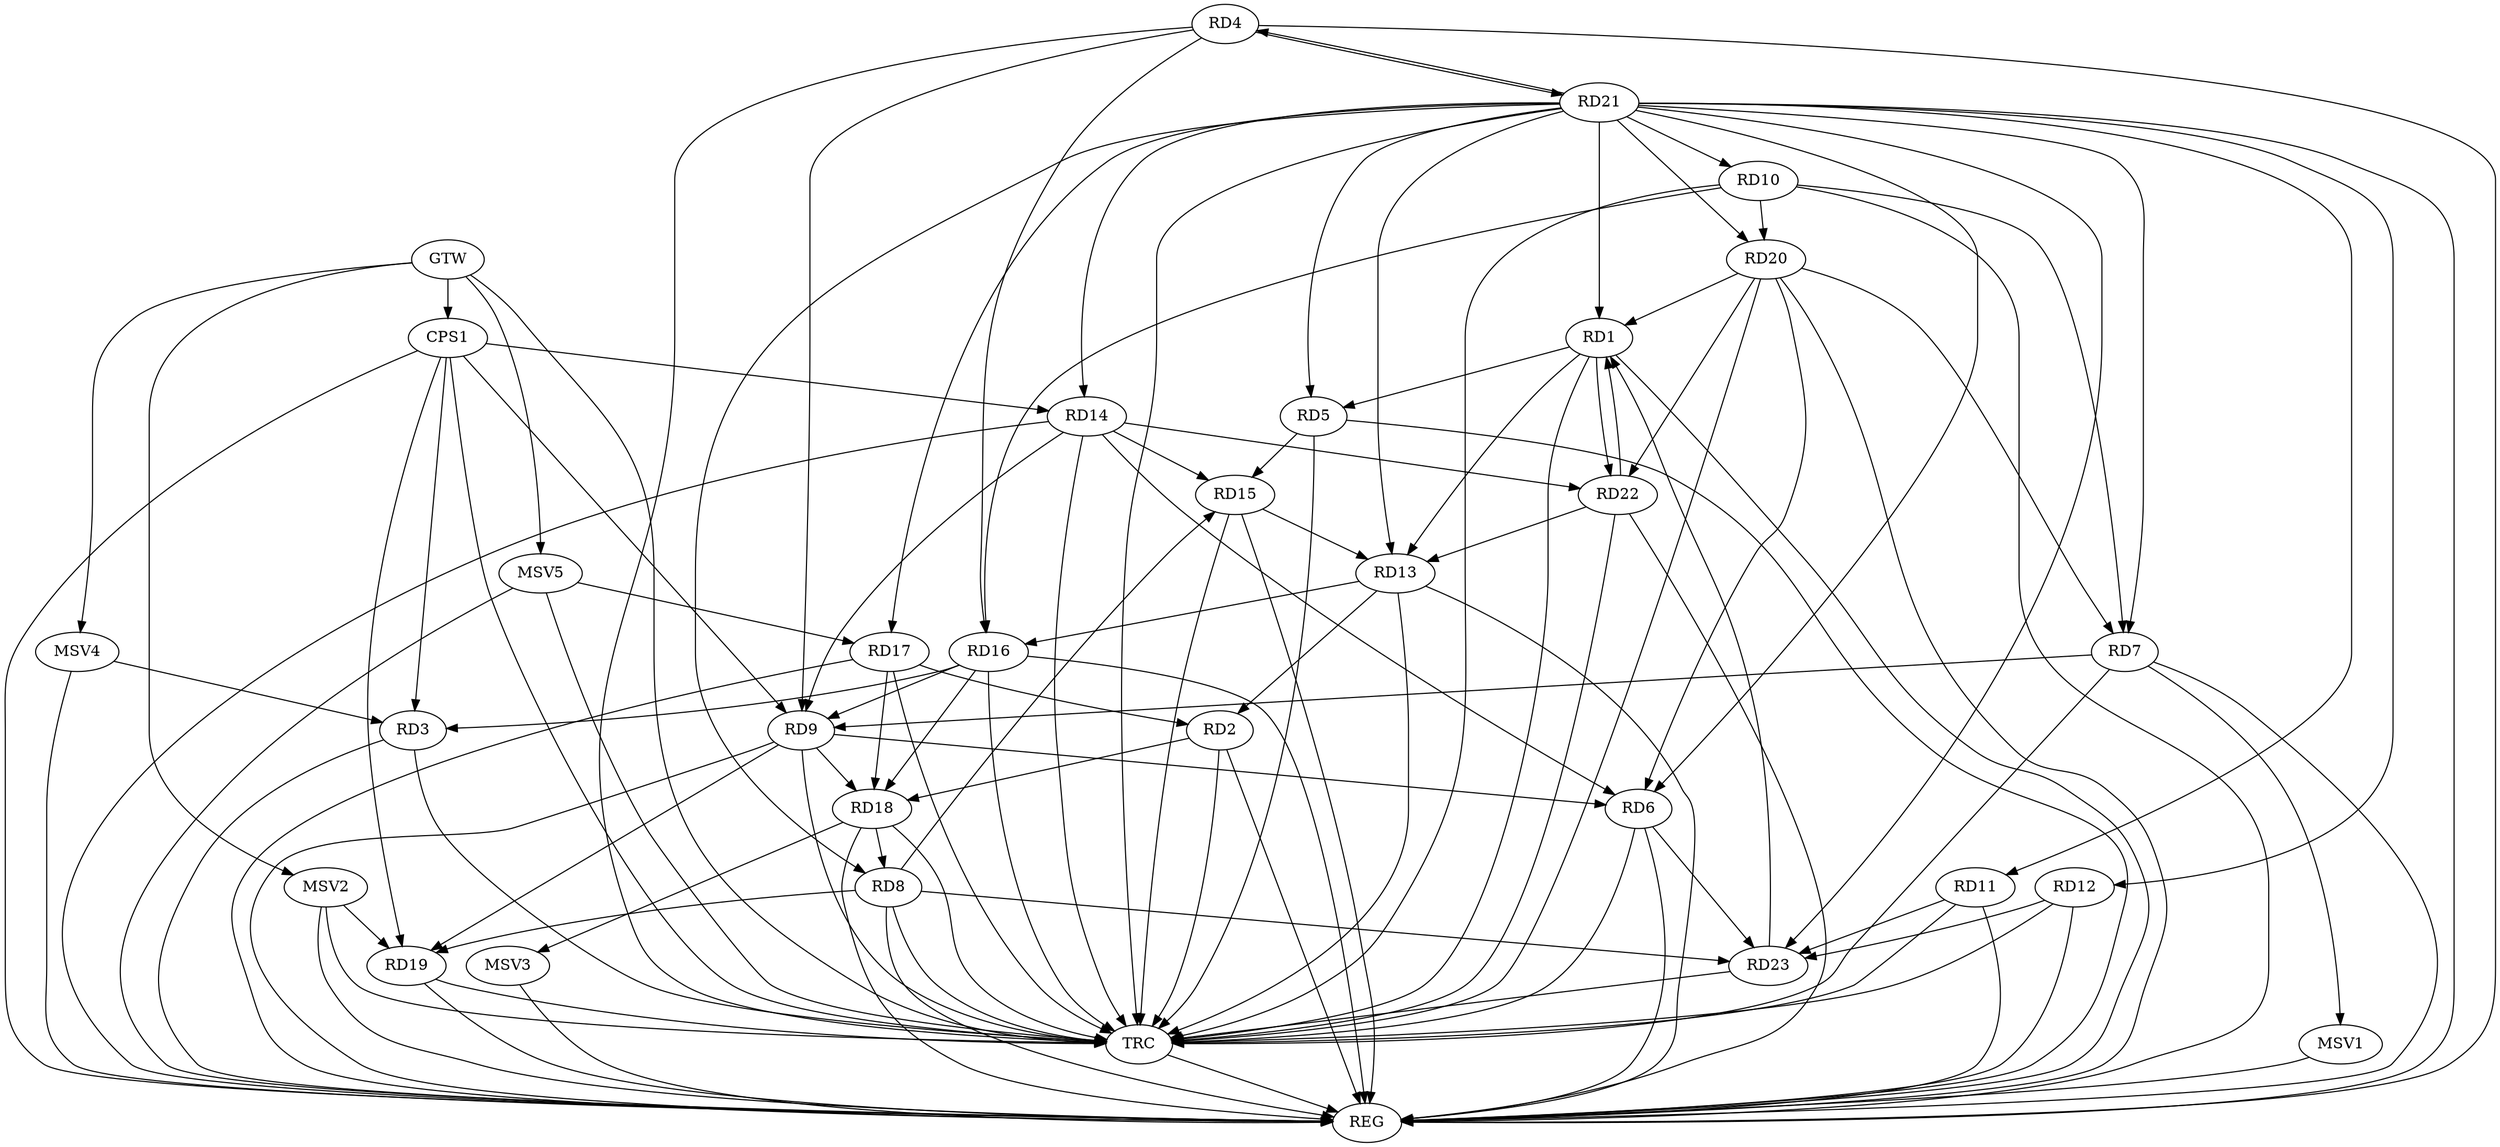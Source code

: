 strict digraph G {
  RD1 [ label="RD1" ];
  RD2 [ label="RD2" ];
  RD3 [ label="RD3" ];
  RD4 [ label="RD4" ];
  RD5 [ label="RD5" ];
  RD6 [ label="RD6" ];
  RD7 [ label="RD7" ];
  RD8 [ label="RD8" ];
  RD9 [ label="RD9" ];
  RD10 [ label="RD10" ];
  RD11 [ label="RD11" ];
  RD12 [ label="RD12" ];
  RD13 [ label="RD13" ];
  RD14 [ label="RD14" ];
  RD15 [ label="RD15" ];
  RD16 [ label="RD16" ];
  RD17 [ label="RD17" ];
  RD18 [ label="RD18" ];
  RD19 [ label="RD19" ];
  RD20 [ label="RD20" ];
  RD21 [ label="RD21" ];
  RD22 [ label="RD22" ];
  RD23 [ label="RD23" ];
  CPS1 [ label="CPS1" ];
  GTW [ label="GTW" ];
  REG [ label="REG" ];
  TRC [ label="TRC" ];
  MSV1 [ label="MSV1" ];
  MSV2 [ label="MSV2" ];
  MSV3 [ label="MSV3" ];
  MSV4 [ label="MSV4" ];
  MSV5 [ label="MSV5" ];
  RD1 -> RD5;
  RD1 -> RD13;
  RD20 -> RD1;
  RD21 -> RD1;
  RD1 -> RD22;
  RD22 -> RD1;
  RD23 -> RD1;
  RD13 -> RD2;
  RD17 -> RD2;
  RD2 -> RD18;
  RD16 -> RD3;
  RD4 -> RD9;
  RD4 -> RD16;
  RD4 -> RD21;
  RD5 -> RD15;
  RD9 -> RD6;
  RD14 -> RD6;
  RD20 -> RD6;
  RD6 -> RD23;
  RD7 -> RD9;
  RD10 -> RD7;
  RD20 -> RD7;
  RD21 -> RD7;
  RD8 -> RD15;
  RD18 -> RD8;
  RD8 -> RD19;
  RD21 -> RD8;
  RD8 -> RD23;
  RD14 -> RD9;
  RD16 -> RD9;
  RD9 -> RD18;
  RD9 -> RD19;
  RD10 -> RD16;
  RD10 -> RD20;
  RD11 -> RD23;
  RD12 -> RD23;
  RD15 -> RD13;
  RD13 -> RD16;
  RD21 -> RD13;
  RD22 -> RD13;
  RD14 -> RD15;
  RD21 -> RD14;
  RD14 -> RD22;
  RD16 -> RD18;
  RD17 -> RD18;
  RD20 -> RD22;
  CPS1 -> RD3;
  CPS1 -> RD19;
  CPS1 -> RD9;
  CPS1 -> RD14;
  GTW -> CPS1;
  RD1 -> REG;
  RD2 -> REG;
  RD3 -> REG;
  RD4 -> REG;
  RD5 -> REG;
  RD6 -> REG;
  RD7 -> REG;
  RD8 -> REG;
  RD9 -> REG;
  RD10 -> REG;
  RD11 -> REG;
  RD12 -> REG;
  RD13 -> REG;
  RD14 -> REG;
  RD15 -> REG;
  RD16 -> REG;
  RD17 -> REG;
  RD18 -> REG;
  RD19 -> REG;
  RD20 -> REG;
  RD21 -> REG;
  RD22 -> REG;
  CPS1 -> REG;
  RD1 -> TRC;
  RD2 -> TRC;
  RD3 -> TRC;
  RD4 -> TRC;
  RD5 -> TRC;
  RD6 -> TRC;
  RD7 -> TRC;
  RD8 -> TRC;
  RD9 -> TRC;
  RD10 -> TRC;
  RD11 -> TRC;
  RD12 -> TRC;
  RD13 -> TRC;
  RD14 -> TRC;
  RD15 -> TRC;
  RD16 -> TRC;
  RD17 -> TRC;
  RD18 -> TRC;
  RD19 -> TRC;
  RD20 -> TRC;
  RD21 -> TRC;
  RD22 -> TRC;
  RD23 -> TRC;
  CPS1 -> TRC;
  GTW -> TRC;
  TRC -> REG;
  RD21 -> RD4;
  RD21 -> RD11;
  RD21 -> RD5;
  RD21 -> RD17;
  RD21 -> RD23;
  RD21 -> RD10;
  RD21 -> RD12;
  RD21 -> RD6;
  RD21 -> RD20;
  RD7 -> MSV1;
  MSV1 -> REG;
  MSV2 -> RD19;
  GTW -> MSV2;
  MSV2 -> REG;
  MSV2 -> TRC;
  RD18 -> MSV3;
  MSV3 -> REG;
  MSV4 -> RD3;
  GTW -> MSV4;
  MSV4 -> REG;
  MSV5 -> RD17;
  GTW -> MSV5;
  MSV5 -> REG;
  MSV5 -> TRC;
}
